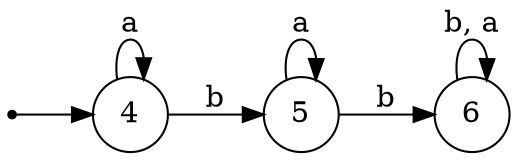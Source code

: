 digraph Test2 {
	graph [rankdir=LR]
	node [shape=circle]
	0 [shape=point]
	0 -> 4
	4 -> 5 [label=b]
	4 -> 4 [label=a]
	5 -> 6 [label=b]
	5 -> 5 [label=a]
	6 -> 6 [label="b, a"]
}
